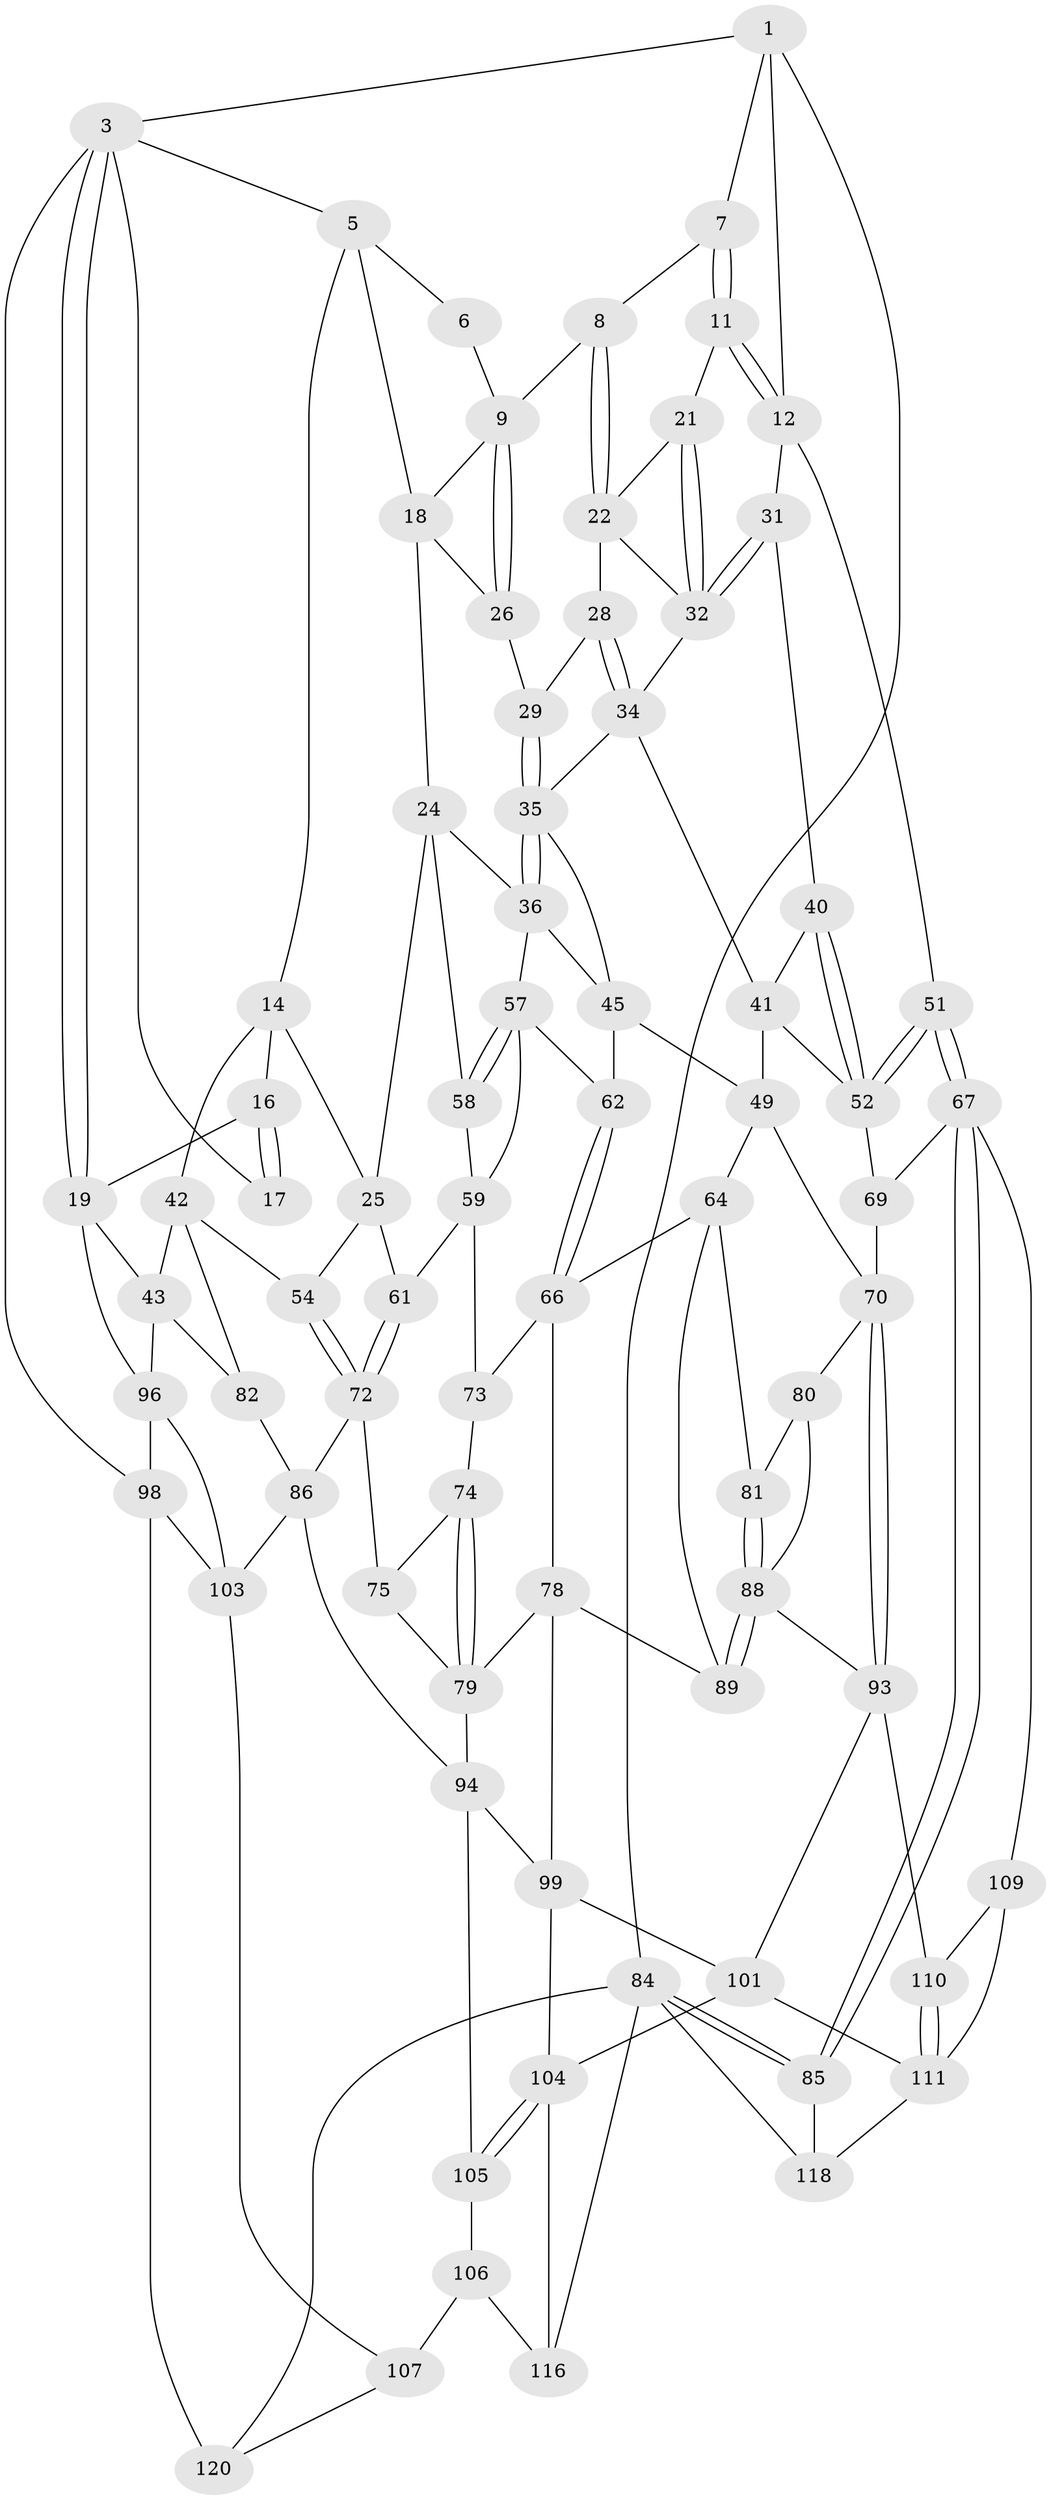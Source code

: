 // Generated by graph-tools (version 1.1) at 2025/24/03/03/25 07:24:33]
// undirected, 76 vertices, 161 edges
graph export_dot {
graph [start="1"]
  node [color=gray90,style=filled];
  1 [pos="+0.699729978295855+0",super="+2"];
  3 [pos="+0+0",super="+4"];
  5 [pos="+0.3224799162661051+0",super="+13"];
  6 [pos="+0.5220997474523046+0"];
  7 [pos="+0.7308888387091289+0.042649179762214544"];
  8 [pos="+0.7188925200381939+0.08839789603307238"];
  9 [pos="+0.6436991188904542+0.1167125069651141",super="+10"];
  11 [pos="+0.9336388834033571+0.056612569276410056"];
  12 [pos="+1+0",super="+30"];
  14 [pos="+0.29825109243155645+0.2601190013171773",super="+15"];
  16 [pos="+0.15296525043027373+0.20986200373851185",super="+20"];
  17 [pos="+0.12524095336791588+0.09769209309328455"];
  18 [pos="+0.5038434611293469+0.12410096770157523",super="+23"];
  19 [pos="+0+0.060530770616314594",super="+44"];
  21 [pos="+0.8987966713048842+0.10926547080779235"];
  22 [pos="+0.772689764292977+0.15125324088049164",super="+27"];
  24 [pos="+0.4353089596150229+0.3112662687831647",super="+37"];
  25 [pos="+0.3965512713522274+0.3033890491220144",super="+53"];
  26 [pos="+0.6172663101778594+0.19451435898101135"];
  28 [pos="+0.6800488972084027+0.22529278895391336"];
  29 [pos="+0.640683782321604+0.22206291186807214"];
  31 [pos="+0.9067475832157174+0.22634177849270448"];
  32 [pos="+0.9053821734619882+0.22430760591490856",super="+33"];
  34 [pos="+0.768682506782726+0.2945380678797408",super="+38"];
  35 [pos="+0.635968842202687+0.3173942507190835",super="+39"];
  36 [pos="+0.5166240337975869+0.35690630413728125",super="+47"];
  40 [pos="+0.8625816263377429+0.35100096193906494"];
  41 [pos="+0.8293741094588728+0.35964664212456393",super="+48"];
  42 [pos="+0.14137758221929111+0.3648823588552818",super="+55"];
  43 [pos="+0+0.39253411762054685",super="+83"];
  45 [pos="+0.6725776467194706+0.44515675810692057",super="+46"];
  49 [pos="+0.768861031163253+0.4976568880619048",super="+50"];
  51 [pos="+1+0.4149640056118749"];
  52 [pos="+0.958627877760024+0.38031875970418166",super="+56"];
  54 [pos="+0.2690645992667656+0.5295832247673796"];
  57 [pos="+0.5525129701163284+0.5189696267912358",super="+63"];
  58 [pos="+0.47014520363931583+0.34863002295797985"];
  59 [pos="+0.4474520745292814+0.4853179335805989",super="+60"];
  61 [pos="+0.4228616404320892+0.505301119210681"];
  62 [pos="+0.5676220046888542+0.539653246936202"];
  64 [pos="+0.6281680130947411+0.5566370300076227",super="+65"];
  66 [pos="+0.5759066395858539+0.5571611242054",super="+77"];
  67 [pos="+1+0.6602138879382361",super="+68"];
  69 [pos="+1+0.6325371255042159"];
  70 [pos="+0.906506178549272+0.6367393984081392",super="+71"];
  72 [pos="+0.29531555887568184+0.5586753024650413",super="+76"];
  73 [pos="+0.43428791766683744+0.510850713651505"];
  74 [pos="+0.43301832031678594+0.518262195877522"];
  75 [pos="+0.33514681633212634+0.5799637398812718"];
  78 [pos="+0.4590318688144807+0.6162188598328824",super="+90"];
  79 [pos="+0.4523565815815312+0.615313573300238",super="+91"];
  80 [pos="+0.7459586308837638+0.5948662198089614"];
  81 [pos="+0.6779333449087509+0.5860919944290377"];
  82 [pos="+0.1441534483133072+0.6724340429651776"];
  84 [pos="+1+1",super="+121"];
  85 [pos="+1+0.7835266028376667"];
  86 [pos="+0.2889877784615342+0.6835864910002218",super="+87"];
  88 [pos="+0.7116521321037559+0.7102044681574217",super="+92"];
  89 [pos="+0.600889346650004+0.622847370633527"];
  93 [pos="+0.7348406737415704+0.7393843747550232",super="+100"];
  94 [pos="+0.38344088909442015+0.7207887103749041",super="+95"];
  96 [pos="+0+0.5645669423860539",super="+97"];
  98 [pos="+0+0.8475430707591621",super="+115"];
  99 [pos="+0.544279113423269+0.7227607405697739",super="+102"];
  101 [pos="+0.6172466885182986+0.7976602606857616",super="+112"];
  103 [pos="+0.13015618772670381+0.8037623360533166",super="+108"];
  104 [pos="+0.4825926745339432+0.8688984155618299",super="+114"];
  105 [pos="+0.3655542603940102+0.8156828553466473"];
  106 [pos="+0.29517548838736823+0.8598826464018607",super="+117"];
  107 [pos="+0.22404456237768294+0.8704037898445469",super="+119"];
  109 [pos="+0.9200325701569022+0.7930048941298871"];
  110 [pos="+0.7373412183215845+0.7697953008627897"];
  111 [pos="+0.7917161241202445+0.9126511737139208",super="+113"];
  116 [pos="+0.5116832311375914+1"];
  118 [pos="+0.832124170270759+0.9696777614802815"];
  120 [pos="+0.11540902160551458+1"];
  1 -- 7;
  1 -- 3;
  1 -- 12;
  1 -- 84;
  3 -- 19;
  3 -- 19;
  3 -- 98;
  3 -- 17;
  3 -- 5;
  5 -- 6;
  5 -- 18;
  5 -- 14;
  6 -- 9;
  7 -- 8;
  7 -- 11;
  7 -- 11;
  8 -- 9;
  8 -- 22;
  8 -- 22;
  9 -- 26;
  9 -- 26;
  9 -- 18;
  11 -- 12;
  11 -- 12;
  11 -- 21;
  12 -- 51;
  12 -- 31;
  14 -- 25;
  14 -- 16;
  14 -- 42;
  16 -- 17 [weight=2];
  16 -- 17;
  16 -- 19;
  18 -- 24;
  18 -- 26;
  19 -- 96;
  19 -- 43;
  21 -- 22;
  21 -- 32;
  21 -- 32;
  22 -- 32;
  22 -- 28;
  24 -- 25;
  24 -- 58;
  24 -- 36;
  25 -- 61;
  25 -- 54;
  26 -- 29;
  28 -- 29;
  28 -- 34;
  28 -- 34;
  29 -- 35;
  29 -- 35;
  31 -- 32;
  31 -- 32;
  31 -- 40;
  32 -- 34;
  34 -- 41;
  34 -- 35;
  35 -- 36;
  35 -- 36;
  35 -- 45;
  36 -- 57;
  36 -- 45;
  40 -- 41;
  40 -- 52;
  40 -- 52;
  41 -- 49;
  41 -- 52;
  42 -- 43;
  42 -- 82;
  42 -- 54;
  43 -- 96;
  43 -- 82;
  45 -- 49;
  45 -- 62;
  49 -- 70;
  49 -- 64;
  51 -- 52;
  51 -- 52;
  51 -- 67;
  51 -- 67;
  52 -- 69;
  54 -- 72;
  54 -- 72;
  57 -- 58;
  57 -- 58;
  57 -- 59;
  57 -- 62;
  58 -- 59;
  59 -- 73;
  59 -- 61;
  61 -- 72;
  61 -- 72;
  62 -- 66;
  62 -- 66;
  64 -- 81;
  64 -- 89;
  64 -- 66;
  66 -- 73;
  66 -- 78;
  67 -- 85;
  67 -- 85;
  67 -- 69;
  67 -- 109;
  69 -- 70;
  70 -- 93;
  70 -- 93;
  70 -- 80;
  72 -- 75;
  72 -- 86;
  73 -- 74;
  74 -- 75;
  74 -- 79;
  74 -- 79;
  75 -- 79;
  78 -- 79;
  78 -- 89;
  78 -- 99;
  79 -- 94;
  80 -- 81;
  80 -- 88;
  81 -- 88;
  81 -- 88;
  82 -- 86;
  84 -- 85;
  84 -- 85;
  84 -- 120;
  84 -- 116;
  84 -- 118;
  85 -- 118;
  86 -- 103;
  86 -- 94;
  88 -- 89;
  88 -- 89;
  88 -- 93;
  93 -- 101;
  93 -- 110;
  94 -- 99;
  94 -- 105;
  96 -- 98;
  96 -- 103;
  98 -- 120 [weight=2];
  98 -- 103;
  99 -- 104;
  99 -- 101;
  101 -- 111;
  101 -- 104;
  103 -- 107;
  104 -- 105;
  104 -- 105;
  104 -- 116;
  105 -- 106;
  106 -- 107 [weight=2];
  106 -- 116;
  107 -- 120;
  109 -- 110;
  109 -- 111;
  110 -- 111;
  110 -- 111;
  111 -- 118;
}
